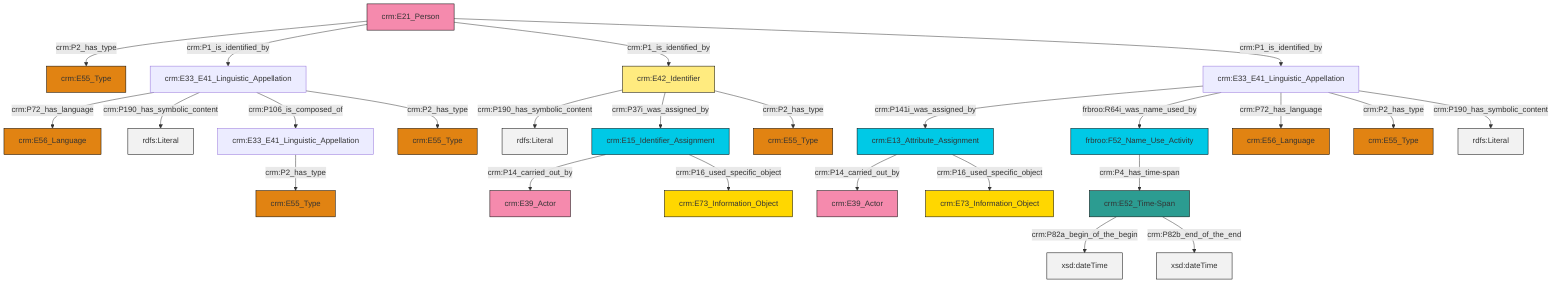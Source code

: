 graph TD
classDef Literal fill:#f2f2f2,stroke:#000000;
classDef CRM_Entity fill:#FFFFFF,stroke:#000000;
classDef Temporal_Entity fill:#00C9E6, stroke:#000000;
classDef Type fill:#E18312, stroke:#000000;
classDef Time-Span fill:#2C9C91, stroke:#000000;
classDef Appellation fill:#FFEB7F, stroke:#000000;
classDef Place fill:#008836, stroke:#000000;
classDef Persistent_Item fill:#B266B2, stroke:#000000;
classDef Conceptual_Object fill:#FFD700, stroke:#000000;
classDef Physical_Thing fill:#D2B48C, stroke:#000000;
classDef Actor fill:#f58aad, stroke:#000000;
classDef PC_Classes fill:#4ce600, stroke:#000000;
classDef Multi fill:#cccccc,stroke:#000000;

4["crm:E33_E41_Linguistic_Appellation"]:::Default -->|crm:P141i_was_assigned_by| 5["crm:E13_Attribute_Assignment"]:::Temporal_Entity
4["crm:E33_E41_Linguistic_Appellation"]:::Default -->|frbroo:R64i_was_name_used_by| 9["frbroo:F52_Name_Use_Activity"]:::Temporal_Entity
20["crm:E42_Identifier"]:::Appellation -->|crm:P190_has_symbolic_content| 21[rdfs:Literal]:::Literal
2["crm:E21_Person"]:::Actor -->|crm:P2_has_type| 23["crm:E55_Type"]:::Type
2["crm:E21_Person"]:::Actor -->|crm:P1_is_identified_by| 24["crm:E33_E41_Linguistic_Appellation"]:::Default
12["crm:E33_E41_Linguistic_Appellation"]:::Default -->|crm:P2_has_type| 0["crm:E55_Type"]:::Type
2["crm:E21_Person"]:::Actor -->|crm:P1_is_identified_by| 20["crm:E42_Identifier"]:::Appellation
2["crm:E21_Person"]:::Actor -->|crm:P1_is_identified_by| 4["crm:E33_E41_Linguistic_Appellation"]:::Default
24["crm:E33_E41_Linguistic_Appellation"]:::Default -->|crm:P72_has_language| 10["crm:E56_Language"]:::Type
25["crm:E15_Identifier_Assignment"]:::Temporal_Entity -->|crm:P14_carried_out_by| 26["crm:E39_Actor"]:::Actor
7["crm:E52_Time-Span"]:::Time-Span -->|crm:P82a_begin_of_the_begin| 27[xsd:dateTime]:::Literal
4["crm:E33_E41_Linguistic_Appellation"]:::Default -->|crm:P72_has_language| 18["crm:E56_Language"]:::Type
25["crm:E15_Identifier_Assignment"]:::Temporal_Entity -->|crm:P16_used_specific_object| 33["crm:E73_Information_Object"]:::Conceptual_Object
24["crm:E33_E41_Linguistic_Appellation"]:::Default -->|crm:P190_has_symbolic_content| 35[rdfs:Literal]:::Literal
20["crm:E42_Identifier"]:::Appellation -->|crm:P37i_was_assigned_by| 25["crm:E15_Identifier_Assignment"]:::Temporal_Entity
4["crm:E33_E41_Linguistic_Appellation"]:::Default -->|crm:P2_has_type| 40["crm:E55_Type"]:::Type
9["frbroo:F52_Name_Use_Activity"]:::Temporal_Entity -->|crm:P4_has_time-span| 7["crm:E52_Time-Span"]:::Time-Span
20["crm:E42_Identifier"]:::Appellation -->|crm:P2_has_type| 36["crm:E55_Type"]:::Type
24["crm:E33_E41_Linguistic_Appellation"]:::Default -->|crm:P106_is_composed_of| 12["crm:E33_E41_Linguistic_Appellation"]:::Default
7["crm:E52_Time-Span"]:::Time-Span -->|crm:P82b_end_of_the_end| 42[xsd:dateTime]:::Literal
4["crm:E33_E41_Linguistic_Appellation"]:::Default -->|crm:P190_has_symbolic_content| 43[rdfs:Literal]:::Literal
24["crm:E33_E41_Linguistic_Appellation"]:::Default -->|crm:P2_has_type| 14["crm:E55_Type"]:::Type
5["crm:E13_Attribute_Assignment"]:::Temporal_Entity -->|crm:P14_carried_out_by| 38["crm:E39_Actor"]:::Actor
5["crm:E13_Attribute_Assignment"]:::Temporal_Entity -->|crm:P16_used_specific_object| 16["crm:E73_Information_Object"]:::Conceptual_Object